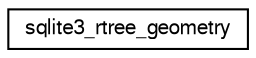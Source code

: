 digraph "Graphical Class Hierarchy"
{
  edge [fontname="FreeSans",fontsize="10",labelfontname="FreeSans",labelfontsize="10"];
  node [fontname="FreeSans",fontsize="10",shape=record];
  rankdir="LR";
  Node0 [label="sqlite3_rtree_geometry",height=0.2,width=0.4,color="black", fillcolor="white", style="filled",URL="$structsqlite3__rtree__geometry.html"];
}
